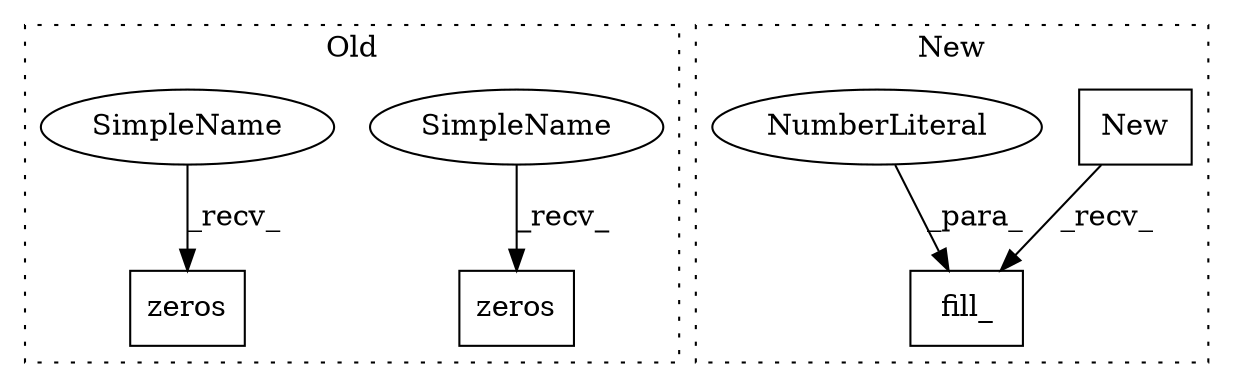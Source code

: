 digraph G {
subgraph cluster0 {
1 [label="zeros" a="32" s="1955,1974" l="6,1" shape="box"];
5 [label="zeros" a="32" s="1894,1906" l="6,1" shape="box"];
6 [label="SimpleName" a="42" s="1949" l="5" shape="ellipse"];
7 [label="SimpleName" a="42" s="1888" l="5" shape="ellipse"];
label = "Old";
style="dotted";
}
subgraph cluster1 {
2 [label="fill_" a="32" s="1794,1801" l="6,1" shape="box"];
3 [label="New" a="32" s="1776,1792" l="4,1" shape="box"];
4 [label="NumberLiteral" a="34" s="1800" l="1" shape="ellipse"];
label = "New";
style="dotted";
}
3 -> 2 [label="_recv_"];
4 -> 2 [label="_para_"];
6 -> 1 [label="_recv_"];
7 -> 5 [label="_recv_"];
}
